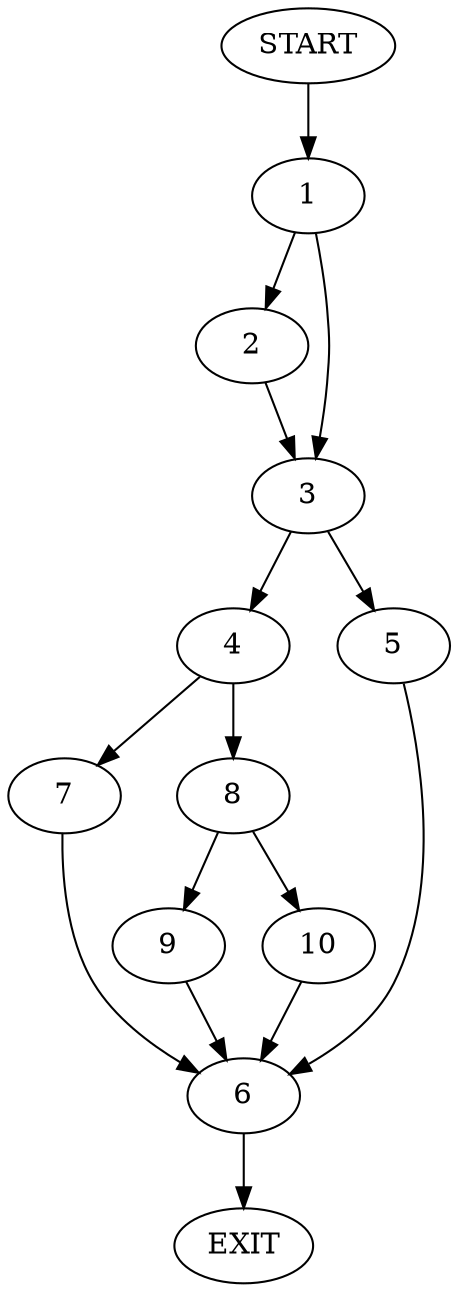 digraph {
0 [label="START"]
11 [label="EXIT"]
0 -> 1
1 -> 2
1 -> 3
2 -> 3
3 -> 4
3 -> 5
5 -> 6
4 -> 7
4 -> 8
6 -> 11
7 -> 6
8 -> 9
8 -> 10
10 -> 6
9 -> 6
}
